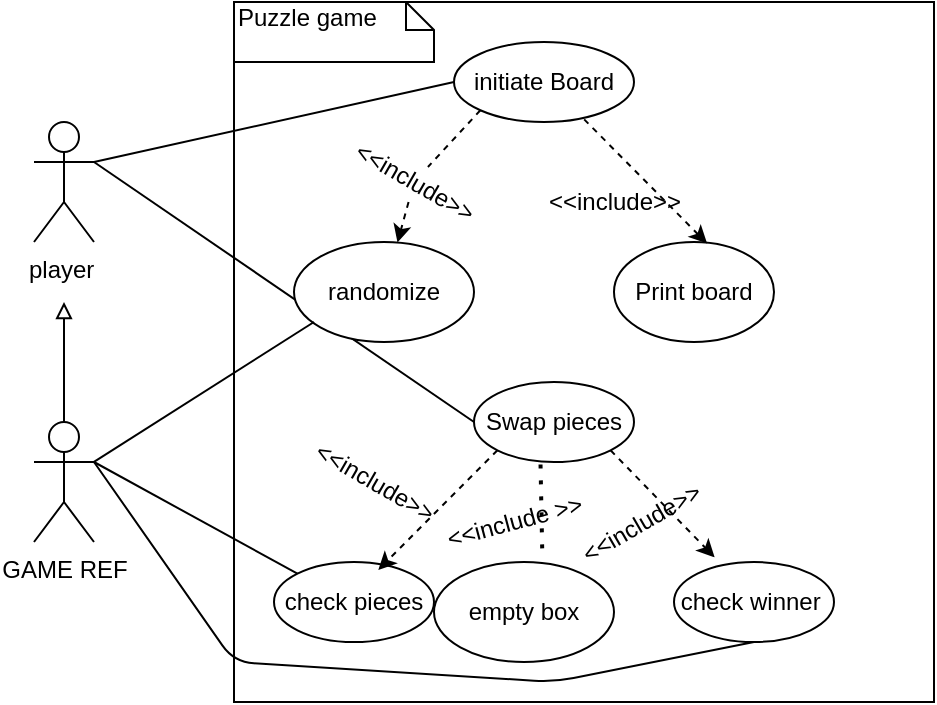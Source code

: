 <mxfile version="13.6.0" type="device"><diagram id="OKoXU5kv4pdCSg_KslUW" name="Page-1"><mxGraphModel dx="1422" dy="762" grid="1" gridSize="10" guides="1" tooltips="1" connect="1" arrows="1" fold="1" page="1" pageScale="1" pageWidth="850" pageHeight="1100" math="0" shadow="0"><root><mxCell id="0"/><mxCell id="1" parent="0"/><mxCell id="bi9DzbKzOqQm2rpbiU3n-1" value="player&amp;nbsp;" style="shape=umlActor;verticalLabelPosition=bottom;verticalAlign=top;html=1;outlineConnect=0;" parent="1" vertex="1"><mxGeometry x="80" y="220" width="30" height="60" as="geometry"/></mxCell><mxCell id="bi9DzbKzOqQm2rpbiU3n-2" value="" style="whiteSpace=wrap;html=1;aspect=fixed;" parent="1" vertex="1"><mxGeometry x="180" y="160" width="350" height="350" as="geometry"/></mxCell><mxCell id="bi9DzbKzOqQm2rpbiU3n-3" value="Puzzle game&amp;nbsp;" style="shape=note;whiteSpace=wrap;html=1;size=14;verticalAlign=top;align=left;spacingTop=-6;" parent="1" vertex="1"><mxGeometry x="180" y="160" width="100" height="30" as="geometry"/></mxCell><mxCell id="bi9DzbKzOqQm2rpbiU3n-4" value="initiate Board" style="ellipse;whiteSpace=wrap;html=1;" parent="1" vertex="1"><mxGeometry x="290" y="180" width="90" height="40" as="geometry"/></mxCell><mxCell id="bi9DzbKzOqQm2rpbiU3n-5" value="Swap pieces" style="ellipse;whiteSpace=wrap;html=1;" parent="1" vertex="1"><mxGeometry x="300" y="350" width="80" height="40" as="geometry"/></mxCell><mxCell id="bi9DzbKzOqQm2rpbiU3n-6" value="" style="endArrow=none;html=1;exitX=1;exitY=0.333;exitDx=0;exitDy=0;exitPerimeter=0;entryX=0;entryY=0.5;entryDx=0;entryDy=0;" parent="1" source="bi9DzbKzOqQm2rpbiU3n-1" target="bi9DzbKzOqQm2rpbiU3n-4" edge="1"><mxGeometry width="50" height="50" relative="1" as="geometry"><mxPoint x="180" y="270" as="sourcePoint"/><mxPoint x="230" y="220" as="targetPoint"/></mxGeometry></mxCell><mxCell id="bi9DzbKzOqQm2rpbiU3n-7" value="" style="endArrow=none;html=1;entryX=0;entryY=0.5;entryDx=0;entryDy=0;exitX=1;exitY=0.333;exitDx=0;exitDy=0;exitPerimeter=0;" parent="1" source="bi9DzbKzOqQm2rpbiU3n-1" target="bi9DzbKzOqQm2rpbiU3n-5" edge="1"><mxGeometry width="50" height="50" relative="1" as="geometry"><mxPoint x="250" y="390" as="sourcePoint"/><mxPoint x="300" y="340" as="targetPoint"/></mxGeometry></mxCell><mxCell id="bi9DzbKzOqQm2rpbiU3n-8" value="GAME REF" style="shape=umlActor;verticalLabelPosition=bottom;verticalAlign=top;html=1;outlineConnect=0;" parent="1" vertex="1"><mxGeometry x="80" y="370" width="30" height="60" as="geometry"/></mxCell><mxCell id="bi9DzbKzOqQm2rpbiU3n-9" value="check winner&amp;nbsp;" style="ellipse;whiteSpace=wrap;html=1;" parent="1" vertex="1"><mxGeometry x="400" y="440" width="80" height="40" as="geometry"/></mxCell><mxCell id="bi9DzbKzOqQm2rpbiU3n-11" value="check pieces" style="ellipse;whiteSpace=wrap;html=1;" parent="1" vertex="1"><mxGeometry x="200" y="440" width="80" height="40" as="geometry"/></mxCell><mxCell id="bi9DzbKzOqQm2rpbiU3n-13" value="randomize" style="ellipse;whiteSpace=wrap;html=1;" parent="1" vertex="1"><mxGeometry x="210" y="280" width="90" height="50" as="geometry"/></mxCell><mxCell id="bi9DzbKzOqQm2rpbiU3n-14" value="Print board" style="ellipse;whiteSpace=wrap;html=1;" parent="1" vertex="1"><mxGeometry x="370" y="280" width="80" height="50" as="geometry"/></mxCell><mxCell id="bi9DzbKzOqQm2rpbiU3n-16" value="" style="endArrow=classic;html=1;dashed=1;endFill=1;" parent="1" source="bi9DzbKzOqQm2rpbiU3n-22" target="bi9DzbKzOqQm2rpbiU3n-13" edge="1"><mxGeometry width="50" height="50" relative="1" as="geometry"><mxPoint x="346.82" y="224.142" as="sourcePoint"/><mxPoint x="328.367" y="250.735" as="targetPoint"/></mxGeometry></mxCell><mxCell id="bi9DzbKzOqQm2rpbiU3n-18" value="" style="endArrow=classic;html=1;dashed=1;entryX=0.388;entryY=0.079;entryDx=0;entryDy=0;startArrow=none;startFill=0;endFill=1;exitX=0;exitY=1;exitDx=0;exitDy=0;entryPerimeter=0;" parent="1" source="bi9DzbKzOqQm2rpbiU3n-5" edge="1"><mxGeometry width="50" height="50" relative="1" as="geometry"><mxPoint x="260" y="390" as="sourcePoint"/><mxPoint x="252.16" y="443.95" as="targetPoint"/></mxGeometry></mxCell><mxCell id="bi9DzbKzOqQm2rpbiU3n-20" value="&amp;lt;&amp;lt;include &amp;gt;&amp;gt;" style="text;html=1;align=center;verticalAlign=middle;resizable=0;points=[];autosize=1;rotation=-15;" parent="1" vertex="1"><mxGeometry x="280" y="410" width="80" height="20" as="geometry"/></mxCell><mxCell id="bi9DzbKzOqQm2rpbiU3n-21" value="" style="endArrow=classic;html=1;dashed=1;exitX=1;exitY=0.5;exitDx=0;exitDy=0;endFill=1;" parent="1" source="bi9DzbKzOqQm2rpbiU3n-5" edge="1"><mxGeometry width="50" height="50" relative="1" as="geometry"><mxPoint x="290" y="370" as="sourcePoint"/><mxPoint x="380" y="370" as="targetPoint"/></mxGeometry></mxCell><mxCell id="bi9DzbKzOqQm2rpbiU3n-22" value="&amp;lt;&amp;lt;include&amp;gt;&amp;gt;" style="text;html=1;align=center;verticalAlign=middle;resizable=0;points=[];autosize=1;rotation=30;" parent="1" vertex="1"><mxGeometry x="230" y="240" width="80" height="20" as="geometry"/></mxCell><mxCell id="bi9DzbKzOqQm2rpbiU3n-23" value="" style="endArrow=none;html=1;dashed=1;endFill=0;exitX=0;exitY=1;exitDx=0;exitDy=0;" parent="1" source="bi9DzbKzOqQm2rpbiU3n-4" target="bi9DzbKzOqQm2rpbiU3n-22" edge="1"><mxGeometry width="50" height="50" relative="1" as="geometry"><mxPoint x="367" y="220" as="sourcePoint"/><mxPoint x="403.724" y="282.971" as="targetPoint"/></mxGeometry></mxCell><mxCell id="bi9DzbKzOqQm2rpbiU3n-24" value="&amp;lt;&amp;lt;include&amp;gt;&amp;gt;" style="text;html=1;align=center;verticalAlign=middle;resizable=0;points=[];autosize=1;" parent="1" vertex="1"><mxGeometry x="330" y="250" width="80" height="20" as="geometry"/></mxCell><mxCell id="bi9DzbKzOqQm2rpbiU3n-25" value="" style="endArrow=none;html=1;dashed=1;exitX=0.582;exitY=0.015;exitDx=0;exitDy=0;endFill=0;startArrow=classic;startFill=1;exitPerimeter=0;entryX=0.717;entryY=0.953;entryDx=0;entryDy=0;entryPerimeter=0;" parent="1" source="bi9DzbKzOqQm2rpbiU3n-14" target="bi9DzbKzOqQm2rpbiU3n-4" edge="1"><mxGeometry width="50" height="50" relative="1" as="geometry"><mxPoint x="266.56" y="280.75" as="sourcePoint"/><mxPoint x="305.64" y="225.84" as="targetPoint"/></mxGeometry></mxCell><mxCell id="bi9DzbKzOqQm2rpbiU3n-26" value="&amp;lt;&amp;lt;include&amp;gt;&amp;gt;" style="text;html=1;align=center;verticalAlign=middle;resizable=0;points=[];autosize=1;rotation=30;" parent="1" vertex="1"><mxGeometry x="210" y="390" width="80" height="20" as="geometry"/></mxCell><mxCell id="bi9DzbKzOqQm2rpbiU3n-28" value="" style="endArrow=classic;html=1;dashed=1;exitX=1;exitY=1;exitDx=0;exitDy=0;entryX=0.254;entryY=-0.058;entryDx=0;entryDy=0;endFill=1;entryPerimeter=0;" parent="1" source="bi9DzbKzOqQm2rpbiU3n-5" target="bi9DzbKzOqQm2rpbiU3n-9" edge="1"><mxGeometry width="50" height="50" relative="1" as="geometry"><mxPoint x="289.04" y="378.32" as="sourcePoint"/><mxPoint x="431.716" y="465.858" as="targetPoint"/></mxGeometry></mxCell><mxCell id="bi9DzbKzOqQm2rpbiU3n-29" value="&amp;lt;&amp;lt;include&amp;gt;&amp;gt;&amp;nbsp;" style="text;html=1;align=center;verticalAlign=middle;resizable=0;points=[];autosize=1;rotation=-30;" parent="1" vertex="1"><mxGeometry x="345" y="410" width="80" height="20" as="geometry"/></mxCell><mxCell id="bi9DzbKzOqQm2rpbiU3n-32" value="" style="endArrow=block;html=1;exitX=0.5;exitY=0;exitDx=0;exitDy=0;exitPerimeter=0;endFill=0;" parent="1" source="bi9DzbKzOqQm2rpbiU3n-8" edge="1"><mxGeometry width="50" height="50" relative="1" as="geometry"><mxPoint x="70" y="370" as="sourcePoint"/><mxPoint x="95" y="310" as="targetPoint"/></mxGeometry></mxCell><mxCell id="bi9DzbKzOqQm2rpbiU3n-33" value="" style="endArrow=none;dashed=1;html=1;dashPattern=1 3;strokeWidth=2;entryX=0.415;entryY=0.947;entryDx=0;entryDy=0;entryPerimeter=0;exitX=0.601;exitY=-0.136;exitDx=0;exitDy=0;exitPerimeter=0;" parent="1" source="bi9DzbKzOqQm2rpbiU3n-34" target="bi9DzbKzOqQm2rpbiU3n-5" edge="1"><mxGeometry width="50" height="50" relative="1" as="geometry"><mxPoint x="310" y="450" as="sourcePoint"/><mxPoint x="340" y="420" as="targetPoint"/></mxGeometry></mxCell><mxCell id="bi9DzbKzOqQm2rpbiU3n-34" value="empty box" style="ellipse;whiteSpace=wrap;html=1;" parent="1" vertex="1"><mxGeometry x="280" y="440" width="90" height="50" as="geometry"/></mxCell><mxCell id="bi9DzbKzOqQm2rpbiU3n-36" value="" style="endArrow=none;html=1;exitX=1;exitY=0.333;exitDx=0;exitDy=0;exitPerimeter=0;" parent="1" source="bi9DzbKzOqQm2rpbiU3n-8" edge="1"><mxGeometry width="50" height="50" relative="1" as="geometry"><mxPoint x="400" y="380" as="sourcePoint"/><mxPoint x="220" y="320" as="targetPoint"/></mxGeometry></mxCell><mxCell id="bi9DzbKzOqQm2rpbiU3n-37" value="" style="endArrow=none;html=1;entryX=0;entryY=0;entryDx=0;entryDy=0;" parent="1" target="bi9DzbKzOqQm2rpbiU3n-11" edge="1"><mxGeometry width="50" height="50" relative="1" as="geometry"><mxPoint x="110" y="390" as="sourcePoint"/><mxPoint x="210" y="410" as="targetPoint"/></mxGeometry></mxCell><mxCell id="bi9DzbKzOqQm2rpbiU3n-38" value="" style="endArrow=none;html=1;entryX=0.5;entryY=1;entryDx=0;entryDy=0;exitX=1;exitY=0.333;exitDx=0;exitDy=0;exitPerimeter=0;" parent="1" source="bi9DzbKzOqQm2rpbiU3n-8" target="bi9DzbKzOqQm2rpbiU3n-9" edge="1"><mxGeometry width="50" height="50" relative="1" as="geometry"><mxPoint x="160" y="490" as="sourcePoint"/><mxPoint x="450" y="520" as="targetPoint"/><Array as="points"><mxPoint x="180" y="490"/><mxPoint x="340" y="500"/></Array></mxGeometry></mxCell></root></mxGraphModel></diagram></mxfile>
